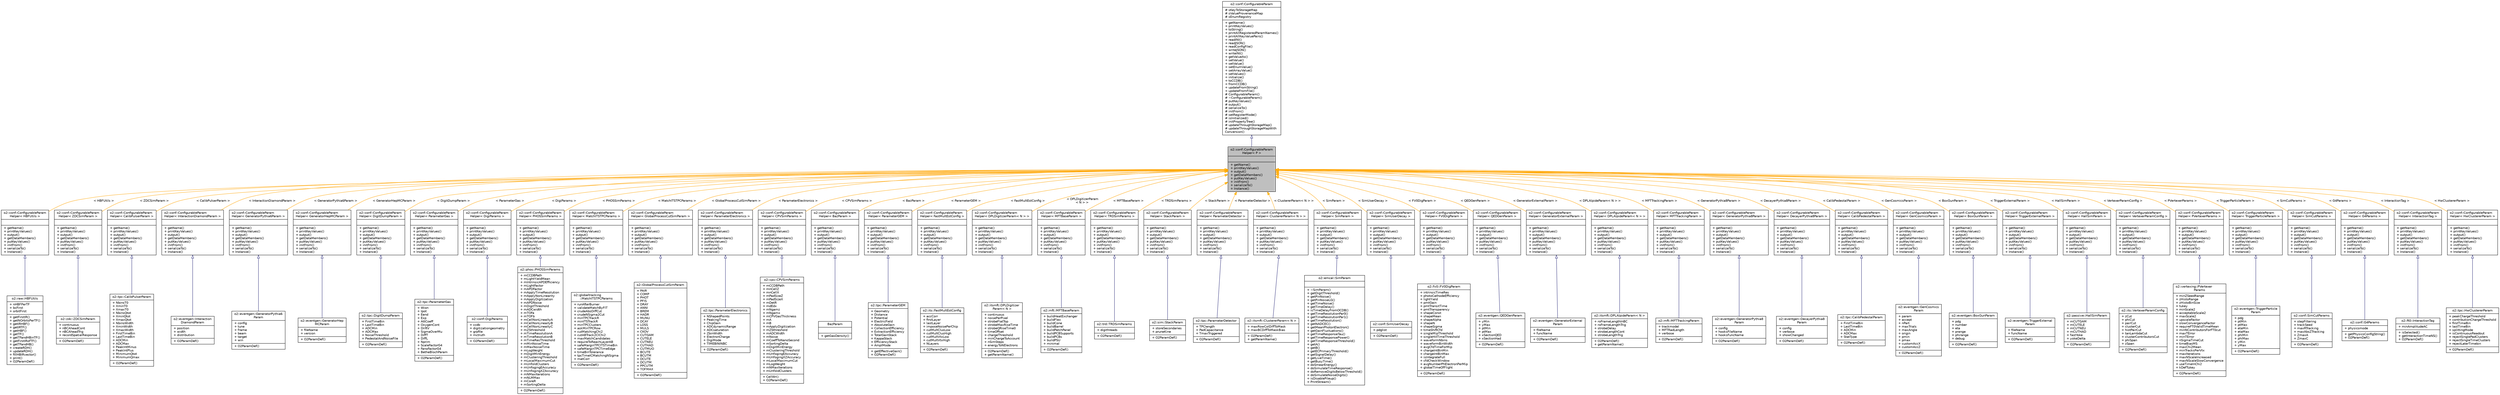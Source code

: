 digraph "o2::conf::ConfigurableParamHelper&lt; P &gt;"
{
 // INTERACTIVE_SVG=YES
  bgcolor="transparent";
  edge [fontname="Helvetica",fontsize="10",labelfontname="Helvetica",labelfontsize="10"];
  node [fontname="Helvetica",fontsize="10",shape=record];
  Node0 [label="{o2::conf::ConfigurableParam\lHelper\< P \>\n||+ getName()\l+ printKeyValues()\l+ output()\l+ getDataMembers()\l+ putKeyValues()\l+ initFrom()\l+ serializeTo()\l+ Instance()\l}",height=0.2,width=0.4,color="black", fillcolor="grey75", style="filled", fontcolor="black"];
  Node1 -> Node0 [dir="back",color="midnightblue",fontsize="10",style="solid",arrowtail="onormal",fontname="Helvetica"];
  Node1 [label="{o2::conf::ConfigurableParam\n|# sKeyToStorageMap\l# sValueProvenanceMap\l# sEnumRegistry\l|+ getName()\l+ printKeyValues()\l+ toString()\l+ printAllRegisteredParamNames()\l+ printAllKeyValuePairs()\l+ readINI()\l+ readJSON()\l+ readConfigFile()\l+ writeJSON()\l+ writeINI()\l+ getValueAs()\l+ setValue()\l+ setValue()\l+ setEnumValue()\l+ setArrayValue()\l+ setValues()\l+ initialize()\l+ toCCDB()\l+ fromCCDB()\l+ updateFromString()\l+ updateFromFile()\l# ConfigurableParam()\l# ~ConfigurableParam()\l# putKeyValues()\l# output()\l# serializeTo()\l# initFrom()\l# setRegisterMode()\l# isInitialized()\l# initPropertyTree()\l# updateThroughStorageMap()\l# updateThroughStorageMapWith\lConversion()\l}",height=0.2,width=0.4,color="black",URL="$d6/d14/classo2_1_1conf_1_1ConfigurableParam.html"];
  Node0 -> Node2 [dir="back",color="orange",fontsize="10",style="solid",label=" \< HBFUtils \>" ,fontname="Helvetica"];
  Node2 [label="{o2::conf::ConfigurableParam\lHelper\< HBFUtils \>\n||+ getName()\l+ printKeyValues()\l+ output()\l+ getDataMembers()\l+ putKeyValues()\l+ initFrom()\l+ serializeTo()\l+ Instance()\l}",height=0.2,width=0.4,color="black",URL="$d7/d50/classo2_1_1conf_1_1ConfigurableParamHelper.html"];
  Node2 -> Node3 [dir="back",color="midnightblue",fontsize="10",style="solid",arrowtail="onormal",fontname="Helvetica"];
  Node3 [label="{o2::raw::HBFUtils\n|+ nHBFPerTF\l+ bcFirst\l+ orbitFirst\l|+ getFirstIR()\l+ getNOrbitsPerTF()\l+ getIRHBF()\l+ getIRTF()\l+ getHBF()\l+ getTF()\l+ getTFandHBinTF()\l+ getFirstIRofTF()\l+ getTFandHB()\l+ createRDH()\l+ updateRDH()\l+ fillHBIRvector()\l+ print()\l+ O2ParamDef()\l}",height=0.2,width=0.4,color="black",URL="$db/df3/structo2_1_1raw_1_1HBFUtils.html"];
  Node0 -> Node4 [dir="back",color="orange",fontsize="10",style="solid",label=" \< ZDCSimParam \>" ,fontname="Helvetica"];
  Node4 [label="{o2::conf::ConfigurableParam\lHelper\< ZDCSimParam \>\n||+ getName()\l+ printKeyValues()\l+ output()\l+ getDataMembers()\l+ putKeyValues()\l+ initFrom()\l+ serializeTo()\l+ Instance()\l}",height=0.2,width=0.4,color="black",URL="$d7/d50/classo2_1_1conf_1_1ConfigurableParamHelper.html"];
  Node4 -> Node5 [dir="back",color="midnightblue",fontsize="10",style="solid",arrowtail="onormal",fontname="Helvetica"];
  Node5 [label="{o2::zdc::ZDCSimParam\n|+ continuous\l+ nBCAheadCont\l+ nBCAheadTrig\l+ recordSpatialResponse\l|+ O2ParamDef()\l}",height=0.2,width=0.4,color="black",URL="$d1/d11/structo2_1_1zdc_1_1ZDCSimParam.html"];
  Node0 -> Node6 [dir="back",color="orange",fontsize="10",style="solid",label=" \< CalibPulserParam \>" ,fontname="Helvetica"];
  Node6 [label="{o2::conf::ConfigurableParam\lHelper\< CalibPulserParam \>\n||+ getName()\l+ printKeyValues()\l+ output()\l+ getDataMembers()\l+ putKeyValues()\l+ initFrom()\l+ serializeTo()\l+ Instance()\l}",height=0.2,width=0.4,color="black",URL="$d7/d50/classo2_1_1conf_1_1ConfigurableParamHelper.html"];
  Node6 -> Node7 [dir="back",color="midnightblue",fontsize="10",style="solid",arrowtail="onormal",fontname="Helvetica"];
  Node7 [label="{o2::tpc::CalibPulserParam\n|+ NbinsT0\l+ XminT0\l+ XmaxT0\l+ NbinsQtot\l+ XminQtot\l+ XmaxQtot\l+ NbinsWidth\l+ XminWidth\l+ XmaxWidth\l+ FirstTimeBin\l+ LastTimeBin\l+ ADCMin\l+ ADCMax\l+ PeakIntMinus\l+ PeakIntPlus\l+ MinimumQtot\l+ MinimumQmax\l|+ O2ParamDef()\l}",height=0.2,width=0.4,color="black",URL="$d6/d3e/structo2_1_1tpc_1_1CalibPulserParam.html"];
  Node0 -> Node8 [dir="back",color="orange",fontsize="10",style="solid",label=" \< InteractionDiamondParam \>" ,fontname="Helvetica"];
  Node8 [label="{o2::conf::ConfigurableParam\lHelper\< InteractionDiamondParam \>\n||+ getName()\l+ printKeyValues()\l+ output()\l+ getDataMembers()\l+ putKeyValues()\l+ initFrom()\l+ serializeTo()\l+ Instance()\l}",height=0.2,width=0.4,color="black",URL="$d7/d50/classo2_1_1conf_1_1ConfigurableParamHelper.html"];
  Node8 -> Node9 [dir="back",color="midnightblue",fontsize="10",style="solid",arrowtail="onormal",fontname="Helvetica"];
  Node9 [label="{o2::eventgen::Interaction\lDiamondParam\n|+ position\l+ width\l+ distribution\l|+ O2ParamDef()\l}",height=0.2,width=0.4,color="black",URL="$d4/dcf/structo2_1_1eventgen_1_1InteractionDiamondParam.html"];
  Node0 -> Node10 [dir="back",color="orange",fontsize="10",style="solid",label=" \< GeneratorPythia6Param \>" ,fontname="Helvetica"];
  Node10 [label="{o2::conf::ConfigurableParam\lHelper\< GeneratorPythia6Param \>\n||+ getName()\l+ printKeyValues()\l+ output()\l+ getDataMembers()\l+ putKeyValues()\l+ initFrom()\l+ serializeTo()\l+ Instance()\l}",height=0.2,width=0.4,color="black",URL="$d7/d50/classo2_1_1conf_1_1ConfigurableParamHelper.html"];
  Node10 -> Node11 [dir="back",color="midnightblue",fontsize="10",style="solid",arrowtail="onormal",fontname="Helvetica"];
  Node11 [label="{o2::eventgen::GeneratorPythia6\lParam\n|+ config\l+ tune\l+ frame\l+ beam\l+ target\l+ win\l|+ O2ParamDef()\l}",height=0.2,width=0.4,color="black",URL="$df/d07/structo2_1_1eventgen_1_1GeneratorPythia6Param.html"];
  Node0 -> Node12 [dir="back",color="orange",fontsize="10",style="solid",label=" \< GeneratorHepMCParam \>" ,fontname="Helvetica"];
  Node12 [label="{o2::conf::ConfigurableParam\lHelper\< GeneratorHepMCParam \>\n||+ getName()\l+ printKeyValues()\l+ output()\l+ getDataMembers()\l+ putKeyValues()\l+ initFrom()\l+ serializeTo()\l+ Instance()\l}",height=0.2,width=0.4,color="black",URL="$d7/d50/classo2_1_1conf_1_1ConfigurableParamHelper.html"];
  Node12 -> Node13 [dir="back",color="midnightblue",fontsize="10",style="solid",arrowtail="onormal",fontname="Helvetica"];
  Node13 [label="{o2::eventgen::GeneratorHep\lMCParam\n|+ fileName\l+ version\l|+ O2ParamDef()\l}",height=0.2,width=0.4,color="black",URL="$dd/d08/structo2_1_1eventgen_1_1GeneratorHepMCParam.html"];
  Node0 -> Node14 [dir="back",color="orange",fontsize="10",style="solid",label=" \< DigitDumpParam \>" ,fontname="Helvetica"];
  Node14 [label="{o2::conf::ConfigurableParam\lHelper\< DigitDumpParam \>\n||+ getName()\l+ printKeyValues()\l+ output()\l+ getDataMembers()\l+ putKeyValues()\l+ initFrom()\l+ serializeTo()\l+ Instance()\l}",height=0.2,width=0.4,color="black",URL="$d7/d50/classo2_1_1conf_1_1ConfigurableParamHelper.html"];
  Node14 -> Node15 [dir="back",color="midnightblue",fontsize="10",style="solid",arrowtail="onormal",fontname="Helvetica"];
  Node15 [label="{o2::tpc::DigitDumpParam\n|+ FirstTimeBin\l+ LastTimeBin\l+ ADCMin\l+ ADCMax\l+ NoiseThreshold\l+ PedestalAndNoiseFile\l|+ O2ParamDef()\l}",height=0.2,width=0.4,color="black",URL="$dc/d52/structo2_1_1tpc_1_1DigitDumpParam.html"];
  Node0 -> Node16 [dir="back",color="orange",fontsize="10",style="solid",label=" \< ParameterGas \>" ,fontname="Helvetica"];
  Node16 [label="{o2::conf::ConfigurableParam\lHelper\< ParameterGas \>\n||+ getName()\l+ printKeyValues()\l+ output()\l+ getDataMembers()\l+ putKeyValues()\l+ initFrom()\l+ serializeTo()\l+ Instance()\l}",height=0.2,width=0.4,color="black",URL="$d7/d50/classo2_1_1conf_1_1ConfigurableParamHelper.html"];
  Node16 -> Node17 [dir="back",color="midnightblue",fontsize="10",style="solid",arrowtail="onormal",fontname="Helvetica"];
  Node17 [label="{o2::tpc::ParameterGas\n|+ Wion\l+ Ipot\l+ Eend\l+ Exp\l+ AttCoeff\l+ OxygenCont\l+ DriftV\l+ SigmaOverMu\l+ DiffT\l+ DiffL\l+ Nprim\l+ ScaleFactorG4\l+ FanoFactorG4\l+ BetheBlochParam\l|+ O2ParamDef()\l}",height=0.2,width=0.4,color="black",URL="$d8/d0f/structo2_1_1tpc_1_1ParameterGas.html"];
  Node0 -> Node18 [dir="back",color="orange",fontsize="10",style="solid",label=" \< DigiParams \>" ,fontname="Helvetica"];
  Node18 [label="{o2::conf::ConfigurableParam\lHelper\< DigiParams \>\n||+ getName()\l+ printKeyValues()\l+ output()\l+ getDataMembers()\l+ putKeyValues()\l+ initFrom()\l+ serializeTo()\l+ Instance()\l}",height=0.2,width=0.4,color="black",URL="$d7/d50/classo2_1_1conf_1_1ConfigurableParamHelper.html"];
  Node18 -> Node19 [dir="back",color="midnightblue",fontsize="10",style="solid",arrowtail="onormal",fontname="Helvetica"];
  Node19 [label="{o2::conf::DigiParams\n|+ ccdb\l+ digitizationgeometry\l+ grpfile\l+ mctruth\l|+ O2ParamDef()\l}",height=0.2,width=0.4,color="black",URL="$db/d97/structo2_1_1conf_1_1DigiParams.html"];
  Node0 -> Node20 [dir="back",color="orange",fontsize="10",style="solid",label=" \< PHOSSimParams \>" ,fontname="Helvetica"];
  Node20 [label="{o2::conf::ConfigurableParam\lHelper\< PHOSSimParams \>\n||+ getName()\l+ printKeyValues()\l+ output()\l+ getDataMembers()\l+ putKeyValues()\l+ initFrom()\l+ serializeTo()\l+ Instance()\l}",height=0.2,width=0.4,color="black",URL="$d7/d50/classo2_1_1conf_1_1ConfigurableParamHelper.html"];
  Node20 -> Node21 [dir="back",color="midnightblue",fontsize="10",style="solid",arrowtail="onormal",fontname="Helvetica"];
  Node21 [label="{o2::phos::PHOSSimParams\n|+ mCCDBPath\l+ mLightYieldMean\l+ mIntrinsicAPDEfficiency\l+ mLightFactor\l+ mAPDFactor\l+ mApplyTimeResolution\l+ mApplyNonLinearity\l+ mApplyDigitization\l+ mAPDNoise\l+ mDigitThreshold\l+ mADCwidth\l+ mTOFa\l+ mTOFb\l+ mCellNonLineaityA\l+ mCellNonLineaityB\l+ mCellNonLineaityC\l+ mZSthreshold\l+ mTimeResolutionA\l+ mTimeResolutionB\l+ mTimeResThreshold\l+ mMinNoiseTime\l+ mMaxNoiseTime\l+ mLogWeight\l+ mDigitMinEnergy\l+ mClusteringThreshold\l+ mLocalMaximumCut\l+ mUnfoldClusters\l+ mUnfogingEAccuracy\l+ mUnfogingXZAccuracy\l+ mNMaxIterations\l+ mNLMMax\l+ mCoreR\l+ mSortingDelta\l|+ O2ParamDef()\l}",height=0.2,width=0.4,color="black",URL="$d1/d8d/structo2_1_1phos_1_1PHOSSimParams.html"];
  Node0 -> Node22 [dir="back",color="orange",fontsize="10",style="solid",label=" \< MatchITSTPCParams \>" ,fontname="Helvetica"];
  Node22 [label="{o2::conf::ConfigurableParam\lHelper\< MatchITSTPCParams \>\n||+ getName()\l+ printKeyValues()\l+ output()\l+ getDataMembers()\l+ putKeyValues()\l+ initFrom()\l+ serializeTo()\l+ Instance()\l}",height=0.2,width=0.4,color="black",URL="$d7/d50/classo2_1_1conf_1_1ConfigurableParamHelper.html"];
  Node22 -> Node23 [dir="back",color="midnightblue",fontsize="10",style="solid",arrowtail="onormal",fontname="Helvetica"];
  Node23 [label="{o2::globaltracking\l::MatchITSTPCParams\n|+ runAfterBurner\l+ validateMatchByFIT\l+ crudeAbsDiffCut\l+ crudeNSigma2Cut\l+ minTPCTrackR\l+ minITSTrackR\l+ minTPCClusters\l+ askMinTPCRow\l+ cutMatchingChi2\l+ cutABTrack2ClChi2\l+ maxMatchCandidates\l+ requireToReachLayerAB\l+ safeMarginTPCITSTimeBin\l+ safeMarginTPCTimeEdge\l+ timeBinTolerance\l+ tpcTimeICMatchingNSigma\l+ matCorr\l|+ O2ParamDef()\l}",height=0.2,width=0.4,color="black",URL="$d5/d2b/structo2_1_1globaltracking_1_1MatchITSTPCParams.html"];
  Node0 -> Node24 [dir="back",color="orange",fontsize="10",style="solid",label=" \< GlobalProcessCutSimParam \>" ,fontname="Helvetica"];
  Node24 [label="{o2::conf::ConfigurableParam\lHelper\< GlobalProcessCutSimParam \>\n||+ getName()\l+ printKeyValues()\l+ output()\l+ getDataMembers()\l+ putKeyValues()\l+ initFrom()\l+ serializeTo()\l+ Instance()\l}",height=0.2,width=0.4,color="black",URL="$d7/d50/classo2_1_1conf_1_1ConfigurableParamHelper.html"];
  Node24 -> Node25 [dir="back",color="midnightblue",fontsize="10",style="solid",arrowtail="onormal",fontname="Helvetica"];
  Node25 [label="{o2::GlobalProcessCutSimParam\n|+ PAIR\l+ COMP\l+ PHOT\l+ PFIS\l+ DRAY\l+ ANNI\l+ BREM\l+ HADR\l+ MUNU\l+ DCAY\l+ LOSS\l+ MULS\l+ CKOV\l+ CUTGAM\l+ CUTELE\l+ CUTNEU\l+ CUTHAD\l+ CUTMUO\l+ BCUTE\l+ BCUTM\l+ DCUTE\l+ DCUTM\l+ PPCUTM\l+ TOFMAX\l|+ O2ParamDef()\l}",height=0.2,width=0.4,color="black",URL="$d6/dff/structo2_1_1GlobalProcessCutSimParam.html"];
  Node0 -> Node26 [dir="back",color="orange",fontsize="10",style="solid",label=" \< ParameterElectronics \>" ,fontname="Helvetica"];
  Node26 [label="{o2::conf::ConfigurableParam\lHelper\< ParameterElectronics \>\n||+ getName()\l+ printKeyValues()\l+ output()\l+ getDataMembers()\l+ putKeyValues()\l+ initFrom()\l+ serializeTo()\l+ Instance()\l}",height=0.2,width=0.4,color="black",URL="$d7/d50/classo2_1_1conf_1_1ConfigurableParamHelper.html"];
  Node26 -> Node27 [dir="back",color="midnightblue",fontsize="10",style="solid",arrowtail="onormal",fontname="Helvetica"];
  Node27 [label="{o2::tpc::ParameterElectronics\n|+ NShapedPoints\l+ PeakingTime\l+ ChipGain\l+ ADCdynamicRange\l+ ADCsaturation\l+ ZbinWidth\l+ ElectronCharge\l+ DigiMode\l+ TIMEBININBC\l|+ O2ParamDef()\l}",height=0.2,width=0.4,color="black",URL="$df/d41/structo2_1_1tpc_1_1ParameterElectronics.html"];
  Node0 -> Node28 [dir="back",color="orange",fontsize="10",style="solid",label=" \< CPVSimParams \>" ,fontname="Helvetica"];
  Node28 [label="{o2::conf::ConfigurableParam\lHelper\< CPVSimParams \>\n||+ getName()\l+ printKeyValues()\l+ output()\l+ getDataMembers()\l+ putKeyValues()\l+ initFrom()\l+ serializeTo()\l+ Instance()\l}",height=0.2,width=0.4,color="black",URL="$d7/d50/classo2_1_1conf_1_1ConfigurableParamHelper.html"];
  Node28 -> Node29 [dir="back",color="midnightblue",fontsize="10",style="solid",arrowtail="onormal",fontname="Helvetica"];
  Node29 [label="{o2::cpv::CPVSimParams\n|+ mCCDBPath\l+ mnCellZ\l+ mnCellX\l+ mPadSizeZ\l+ mPadSizeX\l+ mDetR\l+ mdEdx\l+ mNgamz\l+ mNgamx\l+ mCPVGasThickness\l+ mA\l+ mB\l+ mApplyDigitization\l+ mZSthreshold\l+ mADCWidth\l+ mNoise\l+ mCoeffToNanoSecond\l+ mSortingDelta\l+ mDigitMinEnergy\l+ mClusteringThreshold\l+ mUnfogingEAccuracy\l+ mUnfogingXZAccuracy\l+ mLocalMaximumCut\l+ mLogWeight\l+ mNMaxIterations\l+ mUnfoldClusters\l|+ CellWr()\l+ O2ParamDef()\l}",height=0.2,width=0.4,color="black",URL="$df/ddb/structo2_1_1cpv_1_1CPVSimParams.html"];
  Node0 -> Node30 [dir="back",color="orange",fontsize="10",style="solid",label=" \< BazParam \>" ,fontname="Helvetica"];
  Node30 [label="{o2::conf::ConfigurableParam\lHelper\< BazParam \>\n||+ getName()\l+ printKeyValues()\l+ output()\l+ getDataMembers()\l+ putKeyValues()\l+ initFrom()\l+ serializeTo()\l+ Instance()\l}",height=0.2,width=0.4,color="black",URL="$d7/d50/classo2_1_1conf_1_1ConfigurableParamHelper.html"];
  Node30 -> Node31 [dir="back",color="midnightblue",fontsize="10",style="solid",arrowtail="onormal",fontname="Helvetica"];
  Node31 [label="{BazParam\n||+ getGasDensity()\l}",height=0.2,width=0.4,color="black",URL="$df/d57/classBazParam.html"];
  Node0 -> Node32 [dir="back",color="orange",fontsize="10",style="solid",label=" \< ParameterGEM \>" ,fontname="Helvetica"];
  Node32 [label="{o2::conf::ConfigurableParam\lHelper\< ParameterGEM \>\n||+ getName()\l+ printKeyValues()\l+ output()\l+ getDataMembers()\l+ putKeyValues()\l+ initFrom()\l+ serializeTo()\l+ Instance()\l}",height=0.2,width=0.4,color="black",URL="$d7/d50/classo2_1_1conf_1_1ConfigurableParamHelper.html"];
  Node32 -> Node33 [dir="back",color="midnightblue",fontsize="10",style="solid",arrowtail="onormal",fontname="Helvetica"];
  Node33 [label="{o2::tpc::ParameterGEM\n|+ Geometry\l+ Distance\l+ Potential\l+ ElectricField\l+ AbsoluteGain\l+ CollectionEfficiency\l+ ExtractionEfficiency\l+ TotalGainStack\l+ KappaStack\l+ EfficiencyStack\l+ AmplMode\l|+ getEffectiveGain()\l+ O2ParamDef()\l}",height=0.2,width=0.4,color="black",URL="$d2/d3e/structo2_1_1tpc_1_1ParameterGEM.html"];
  Node0 -> Node34 [dir="back",color="orange",fontsize="10",style="solid",label=" \< FastMultEstConfig \>" ,fontname="Helvetica"];
  Node34 [label="{o2::conf::ConfigurableParam\lHelper\< FastMultEstConfig \>\n||+ getName()\l+ printKeyValues()\l+ output()\l+ getDataMembers()\l+ putKeyValues()\l+ initFrom()\l+ serializeTo()\l+ Instance()\l}",height=0.2,width=0.4,color="black",URL="$d7/d50/classo2_1_1conf_1_1ConfigurableParamHelper.html"];
  Node34 -> Node35 [dir="back",color="midnightblue",fontsize="10",style="solid",arrowtail="onormal",fontname="Helvetica"];
  Node35 [label="{o2::its::FastMultEstConfig\n|+ accCorr\l+ firstLayer\l+ lastLayer\l+ imposeNoisePerChip\l+ cutMultClusLow\l+ cutMultClusHigh\l+ cutMultVtxLow\l+ cutMultVtxHigh\l+ NLayers\l|+ O2ParamDef()\l}",height=0.2,width=0.4,color="black",URL="$df/d2d/structo2_1_1its_1_1FastMultEstConfig.html"];
  Node0 -> Node36 [dir="back",color="orange",fontsize="10",style="solid",label=" \< DPLDigitizerParam\l\< N \> \>" ,fontname="Helvetica"];
  Node36 [label="{o2::conf::ConfigurableParam\lHelper\< DPLDigitizerParam\< N \> \>\n||+ getName()\l+ printKeyValues()\l+ output()\l+ getDataMembers()\l+ putKeyValues()\l+ initFrom()\l+ serializeTo()\l+ Instance()\l}",height=0.2,width=0.4,color="black",URL="$d7/d50/classo2_1_1conf_1_1ConfigurableParamHelper.html"];
  Node36 -> Node37 [dir="back",color="midnightblue",fontsize="10",style="solid",arrowtail="onormal",fontname="Helvetica"];
  Node37 [label="{o2::itsmft::DPLDigitizer\lParam\< N \>\n|+ continuous\l+ noisePerPixel\l+ strobeFlatTop\l+ strobeMaxRiseTime\l+ strobeQRiseTime0\l+ timeOffset\l+ chargeThreshold\l+ minChargeToAccount\l+ nSimSteps\l+ energyToNElectrons\l|+ O2ParamDef()\l+ getParamName()\l}",height=0.2,width=0.4,color="black",URL="$d9/d44/structo2_1_1itsmft_1_1DPLDigitizerParam.html"];
  Node0 -> Node38 [dir="back",color="orange",fontsize="10",style="solid",label=" \< MFTBaseParam \>" ,fontname="Helvetica"];
  Node38 [label="{o2::conf::ConfigurableParam\lHelper\< MFTBaseParam \>\n||+ getName()\l+ printKeyValues()\l+ output()\l+ getDataMembers()\l+ putKeyValues()\l+ initFrom()\l+ serializeTo()\l+ Instance()\l}",height=0.2,width=0.4,color="black",URL="$d7/d50/classo2_1_1conf_1_1ConfigurableParamHelper.html"];
  Node38 -> Node39 [dir="back",color="midnightblue",fontsize="10",style="solid",arrowtail="onormal",fontname="Helvetica"];
  Node39 [label="{o2::mft::MFTBaseParam\n|+ buildHeatExchanger\l+ buildFlex\l+ buildCone\l+ buildBarrel\l+ buildPatchPanel\l+ buildPCBSupports\l+ buildPCBs\l+ buildPSU\l+ minimal\l|+ O2ParamDef()\l}",height=0.2,width=0.4,color="black",URL="$d2/dfc/structo2_1_1mft_1_1MFTBaseParam.html"];
  Node0 -> Node40 [dir="back",color="orange",fontsize="10",style="solid",label=" \< TRDSimParams \>" ,fontname="Helvetica"];
  Node40 [label="{o2::conf::ConfigurableParam\lHelper\< TRDSimParams \>\n||+ getName()\l+ printKeyValues()\l+ output()\l+ getDataMembers()\l+ putKeyValues()\l+ initFrom()\l+ serializeTo()\l+ Instance()\l}",height=0.2,width=0.4,color="black",URL="$d7/d50/classo2_1_1conf_1_1ConfigurableParamHelper.html"];
  Node40 -> Node41 [dir="back",color="midnightblue",fontsize="10",style="solid",arrowtail="onormal",fontname="Helvetica"];
  Node41 [label="{o2::trd::TRDSimParams\n|+ digithreads\l|+ O2ParamDef()\l}",height=0.2,width=0.4,color="black",URL="$d2/d2a/structo2_1_1trd_1_1TRDSimParams.html"];
  Node0 -> Node42 [dir="back",color="orange",fontsize="10",style="solid",label=" \< StackParam \>" ,fontname="Helvetica"];
  Node42 [label="{o2::conf::ConfigurableParam\lHelper\< StackParam \>\n||+ getName()\l+ printKeyValues()\l+ output()\l+ getDataMembers()\l+ putKeyValues()\l+ initFrom()\l+ serializeTo()\l+ Instance()\l}",height=0.2,width=0.4,color="black",URL="$d7/d50/classo2_1_1conf_1_1ConfigurableParamHelper.html"];
  Node42 -> Node43 [dir="back",color="midnightblue",fontsize="10",style="solid",arrowtail="onormal",fontname="Helvetica"];
  Node43 [label="{o2::sim::StackParam\n|+ storeSecondaries\l+ pruneKine\l|+ O2ParamDef()\l}",height=0.2,width=0.4,color="black",URL="$da/d0d/structo2_1_1sim_1_1StackParam.html"];
  Node0 -> Node44 [dir="back",color="orange",fontsize="10",style="solid",label=" \< ParameterDetector \>" ,fontname="Helvetica"];
  Node44 [label="{o2::conf::ConfigurableParam\lHelper\< ParameterDetector \>\n||+ getName()\l+ printKeyValues()\l+ output()\l+ getDataMembers()\l+ putKeyValues()\l+ initFrom()\l+ serializeTo()\l+ Instance()\l}",height=0.2,width=0.4,color="black",URL="$d7/d50/classo2_1_1conf_1_1ConfigurableParamHelper.html"];
  Node44 -> Node45 [dir="back",color="midnightblue",fontsize="10",style="solid",arrowtail="onormal",fontname="Helvetica"];
  Node45 [label="{o2::tpc::ParameterDetector\n|+ TPClength\l+ PadCapacitance\l+ TmaxTriggered\l|+ O2ParamDef()\l}",height=0.2,width=0.4,color="black",URL="$d1/dee/structo2_1_1tpc_1_1ParameterDetector.html"];
  Node0 -> Node46 [dir="back",color="orange",fontsize="10",style="solid",label=" \< ClustererParam\< N \> \>" ,fontname="Helvetica"];
  Node46 [label="{o2::conf::ConfigurableParam\lHelper\< ClustererParam\< N \> \>\n||+ getName()\l+ printKeyValues()\l+ output()\l+ getDataMembers()\l+ putKeyValues()\l+ initFrom()\l+ serializeTo()\l+ Instance()\l}",height=0.2,width=0.4,color="black",URL="$d7/d50/classo2_1_1conf_1_1ConfigurableParamHelper.html"];
  Node46 -> Node47 [dir="back",color="midnightblue",fontsize="10",style="solid",arrowtail="onormal",fontname="Helvetica"];
  Node47 [label="{o2::itsmft::ClustererParam\< N \>\n|+ maxRowColDiffToMask\l+ maxBCDiffToMaskBias\l|+ O2ParamDef()\l+ getParamName()\l}",height=0.2,width=0.4,color="black",URL="$d4/d5a/structo2_1_1itsmft_1_1ClustererParam.html"];
  Node0 -> Node48 [dir="back",color="orange",fontsize="10",style="solid",label=" \< SimParam \>" ,fontname="Helvetica"];
  Node48 [label="{o2::conf::ConfigurableParam\lHelper\< SimParam \>\n||+ getName()\l+ printKeyValues()\l+ output()\l+ getDataMembers()\l+ putKeyValues()\l+ initFrom()\l+ serializeTo()\l+ Instance()\l}",height=0.2,width=0.4,color="black",URL="$d7/d50/classo2_1_1conf_1_1ConfigurableParamHelper.html"];
  Node48 -> Node49 [dir="back",color="midnightblue",fontsize="10",style="solid",arrowtail="onormal",fontname="Helvetica"];
  Node49 [label="{o2::emcal::SimParam\n||+ ~SimParam()\l+ getDigitThreshold()\l+ getPinNoise()\l+ getPinNoiseLG()\l+ getTimeNoise()\l+ getTimeDelay()\l+ isTimeDelayFromOCDB()\l+ getTimeResolutionPar0()\l+ getTimeResolutionPar1()\l+ getTimeResolution()\l+ getNADCEC()\l+ getMeanPhotonElectron()\l+ getGainFluctuations()\l+ getTimeResponseTau()\l+ getTimeResponsePower()\l+ getTimeResponseThreshold()\l+ getA()\l+ getB()\l+ getECPrimaryThreshold()\l+ getSignalDelay()\l+ getLiveTime()\l+ getBusyTime()\l+ doSmearEnergy()\l+ doSimulateTimeResponse()\l+ doRemoveDigitsBelowThreshold()\l+ doSimulateNoiseDigits()\l+ isDisablePileup()\l+ PrintStream()\l}",height=0.2,width=0.4,color="black",URL="$d0/d9a/classo2_1_1emcal_1_1SimParam.html",tooltip="EMCal simulation parameters. "];
  Node0 -> Node50 [dir="back",color="orange",fontsize="10",style="solid",label=" \< SimUserDecay \>" ,fontname="Helvetica"];
  Node50 [label="{o2::conf::ConfigurableParam\lHelper\< SimUserDecay \>\n||+ getName()\l+ printKeyValues()\l+ output()\l+ getDataMembers()\l+ putKeyValues()\l+ initFrom()\l+ serializeTo()\l+ Instance()\l}",height=0.2,width=0.4,color="black",URL="$d7/d50/classo2_1_1conf_1_1ConfigurableParamHelper.html"];
  Node50 -> Node51 [dir="back",color="midnightblue",fontsize="10",style="solid",arrowtail="onormal",fontname="Helvetica"];
  Node51 [label="{o2::conf::SimUserDecay\n|+ pdglist\l|+ O2ParamDef()\l}",height=0.2,width=0.4,color="black",URL="$d6/db4/structo2_1_1conf_1_1SimUserDecay.html"];
  Node0 -> Node52 [dir="back",color="orange",fontsize="10",style="solid",label=" \< FV0DigParam \>" ,fontname="Helvetica"];
  Node52 [label="{o2::conf::ConfigurableParam\lHelper\< FV0DigParam \>\n||+ getName()\l+ printKeyValues()\l+ output()\l+ getDataMembers()\l+ putKeyValues()\l+ initFrom()\l+ serializeTo()\l+ Instance()\l}",height=0.2,width=0.4,color="black",URL="$d7/d50/classo2_1_1conf_1_1ConfigurableParamHelper.html"];
  Node52 -> Node53 [dir="back",color="midnightblue",fontsize="10",style="solid",arrowtail="onormal",fontname="Helvetica"];
  Node53 [label="{o2::fv0::FV0DigParam\n|+ intrinsicTimeRes\l+ photoCathodeEfficiency\l+ lightYield\l+ pmtGain\l+ pmtTransitTime\l+ pmtTransparency\l+ shapeConst\l+ shapeMean\l+ shapeAlpha\l+ shapeN\l+ shapeSigma\l+ timeShiftCfd\l+ singleMipThreshold\l+ singleHitTimeThreshold\l+ waveformNbins\l+ waveformBinWidth\l+ avgCfdTimeForMip\l+ chargeIntBinMin\l+ chargeIntBinMax\l+ isIntegrateFull\l+ cfdCheckWindow\l+ avgNumberPhElectronPerMip\l+ globalTimeOfFlight\l|+ O2ParamDef()\l}",height=0.2,width=0.4,color="black",URL="$d6/d82/structo2_1_1fv0_1_1FV0DigParam.html"];
  Node0 -> Node54 [dir="back",color="orange",fontsize="10",style="solid",label=" \< QEDGenParam \>" ,fontname="Helvetica"];
  Node54 [label="{o2::conf::ConfigurableParam\lHelper\< QEDGenParam \>\n||+ getName()\l+ printKeyValues()\l+ output()\l+ getDataMembers()\l+ putKeyValues()\l+ initFrom()\l+ serializeTo()\l+ Instance()\l}",height=0.2,width=0.4,color="black",URL="$d7/d50/classo2_1_1conf_1_1ConfigurableParamHelper.html"];
  Node54 -> Node55 [dir="back",color="midnightblue",fontsize="10",style="solid",arrowtail="onormal",fontname="Helvetica"];
  Node55 [label="{o2::eventgen::QEDGenParam\n|+ yMin\l+ yMax\l+ ptMin\l+ ptMax\l+ xSectionQED\l+ xSectionHad\l|+ O2ParamDef()\l}",height=0.2,width=0.4,color="black",URL="$dc/d36/structo2_1_1eventgen_1_1QEDGenParam.html"];
  Node0 -> Node56 [dir="back",color="orange",fontsize="10",style="solid",label=" \< GeneratorExternalParam \>" ,fontname="Helvetica"];
  Node56 [label="{o2::conf::ConfigurableParam\lHelper\< GeneratorExternalParam \>\n||+ getName()\l+ printKeyValues()\l+ output()\l+ getDataMembers()\l+ putKeyValues()\l+ initFrom()\l+ serializeTo()\l+ Instance()\l}",height=0.2,width=0.4,color="black",URL="$d7/d50/classo2_1_1conf_1_1ConfigurableParamHelper.html"];
  Node56 -> Node57 [dir="back",color="midnightblue",fontsize="10",style="solid",arrowtail="onormal",fontname="Helvetica"];
  Node57 [label="{o2::eventgen::GeneratorExternal\lParam\n|+ fileName\l+ funcName\l|+ O2ParamDef()\l}",height=0.2,width=0.4,color="black",URL="$d9/d3e/structo2_1_1eventgen_1_1GeneratorExternalParam.html"];
  Node0 -> Node58 [dir="back",color="orange",fontsize="10",style="solid",label=" \< DPLAlpideParam\< N \> \>" ,fontname="Helvetica"];
  Node58 [label="{o2::conf::ConfigurableParam\lHelper\< DPLAlpideParam\< N \> \>\n||+ getName()\l+ printKeyValues()\l+ output()\l+ getDataMembers()\l+ putKeyValues()\l+ initFrom()\l+ serializeTo()\l+ Instance()\l}",height=0.2,width=0.4,color="black",URL="$d7/d50/classo2_1_1conf_1_1ConfigurableParamHelper.html"];
  Node58 -> Node59 [dir="back",color="midnightblue",fontsize="10",style="solid",arrowtail="onormal",fontname="Helvetica"];
  Node59 [label="{o2::itsmft::DPLAlpideParam\< N \>\n|+ roFrameLengthInBC\l+ roFrameLengthTrig\l+ strobeDelay\l+ strobeLengthCont\l+ strobeLengthTrig\l|+ O2ParamDef()\l+ getParamName()\l}",height=0.2,width=0.4,color="black",URL="$d0/de2/structo2_1_1itsmft_1_1DPLAlpideParam.html"];
  Node0 -> Node60 [dir="back",color="orange",fontsize="10",style="solid",label=" \< MFTTrackingParam \>" ,fontname="Helvetica"];
  Node60 [label="{o2::conf::ConfigurableParam\lHelper\< MFTTrackingParam \>\n||+ getName()\l+ printKeyValues()\l+ output()\l+ getDataMembers()\l+ putKeyValues()\l+ initFrom()\l+ serializeTo()\l+ Instance()\l}",height=0.2,width=0.4,color="black",URL="$d7/d50/classo2_1_1conf_1_1ConfigurableParamHelper.html"];
  Node60 -> Node61 [dir="back",color="midnightblue",fontsize="10",style="solid",arrowtail="onormal",fontname="Helvetica"];
  Node61 [label="{o2::mft::MFTTrackingParam\n|+ trackmodel\l+ MFTRadLength\l+ verbose\l|+ O2ParamDef()\l}",height=0.2,width=0.4,color="black",URL="$df/d74/structo2_1_1mft_1_1MFTTrackingParam.html"];
  Node0 -> Node62 [dir="back",color="orange",fontsize="10",style="solid",label=" \< GeneratorPythia8Param \>" ,fontname="Helvetica"];
  Node62 [label="{o2::conf::ConfigurableParam\lHelper\< GeneratorPythia8Param \>\n||+ getName()\l+ printKeyValues()\l+ output()\l+ getDataMembers()\l+ putKeyValues()\l+ initFrom()\l+ serializeTo()\l+ Instance()\l}",height=0.2,width=0.4,color="black",URL="$d7/d50/classo2_1_1conf_1_1ConfigurableParamHelper.html"];
  Node62 -> Node63 [dir="back",color="midnightblue",fontsize="10",style="solid",arrowtail="onormal",fontname="Helvetica"];
  Node63 [label="{o2::eventgen::GeneratorPythia8\lParam\n|+ config\l+ hooksFileName\l+ hooksFuncName\l|+ O2ParamDef()\l}",height=0.2,width=0.4,color="black",URL="$d4/d29/structo2_1_1eventgen_1_1GeneratorPythia8Param.html"];
  Node0 -> Node64 [dir="back",color="orange",fontsize="10",style="solid",label=" \< DecayerPythia8Param \>" ,fontname="Helvetica"];
  Node64 [label="{o2::conf::ConfigurableParam\lHelper\< DecayerPythia8Param \>\n||+ getName()\l+ printKeyValues()\l+ output()\l+ getDataMembers()\l+ putKeyValues()\l+ initFrom()\l+ serializeTo()\l+ Instance()\l}",height=0.2,width=0.4,color="black",URL="$d7/d50/classo2_1_1conf_1_1ConfigurableParamHelper.html"];
  Node64 -> Node65 [dir="back",color="midnightblue",fontsize="10",style="solid",arrowtail="onormal",fontname="Helvetica"];
  Node65 [label="{o2::eventgen::DecayerPythia8\lParam\n|+ config\l+ verbose\l+ showChanged\l|+ O2ParamDef()\l}",height=0.2,width=0.4,color="black",URL="$de/d4c/structo2_1_1eventgen_1_1DecayerPythia8Param.html"];
  Node0 -> Node66 [dir="back",color="orange",fontsize="10",style="solid",label=" \< CalibPedestalParam \>" ,fontname="Helvetica"];
  Node66 [label="{o2::conf::ConfigurableParam\lHelper\< CalibPedestalParam \>\n||+ getName()\l+ printKeyValues()\l+ output()\l+ getDataMembers()\l+ putKeyValues()\l+ initFrom()\l+ serializeTo()\l+ Instance()\l}",height=0.2,width=0.4,color="black",URL="$d7/d50/classo2_1_1conf_1_1ConfigurableParamHelper.html"];
  Node66 -> Node67 [dir="back",color="midnightblue",fontsize="10",style="solid",arrowtail="onormal",fontname="Helvetica"];
  Node67 [label="{o2::tpc::CalibPedestalParam\n|+ FirstTimeBin\l+ LastTimeBin\l+ ADCMin\l+ ADCMax\l+ StatType\l|+ O2ParamDef()\l}",height=0.2,width=0.4,color="black",URL="$dc/da3/structo2_1_1tpc_1_1CalibPedestalParam.html"];
  Node0 -> Node68 [dir="back",color="orange",fontsize="10",style="solid",label=" \< GenCosmicsParam \>" ,fontname="Helvetica"];
  Node68 [label="{o2::conf::ConfigurableParam\lHelper\< GenCosmicsParam \>\n||+ getName()\l+ printKeyValues()\l+ output()\l+ getDataMembers()\l+ putKeyValues()\l+ initFrom()\l+ serializeTo()\l+ Instance()\l}",height=0.2,width=0.4,color="black",URL="$d7/d50/classo2_1_1conf_1_1ConfigurableParamHelper.html"];
  Node68 -> Node69 [dir="back",color="midnightblue",fontsize="10",style="solid",arrowtail="onormal",fontname="Helvetica"];
  Node69 [label="{o2::eventgen::GenCosmics\lParam\n|+ param\l+ accept\l+ nPart\l+ maxTrials\l+ maxAngle\l+ origin\l+ pmin\l+ pmax\l+ customAccX\l+ customAccZ\l|+ O2ParamDef()\l}",height=0.2,width=0.4,color="black",URL="$da/de2/structo2_1_1eventgen_1_1GenCosmicsParam.html"];
  Node0 -> Node70 [dir="back",color="orange",fontsize="10",style="solid",label=" \< BoxGunParam \>" ,fontname="Helvetica"];
  Node70 [label="{o2::conf::ConfigurableParam\lHelper\< BoxGunParam \>\n||+ getName()\l+ printKeyValues()\l+ output()\l+ getDataMembers()\l+ putKeyValues()\l+ initFrom()\l+ serializeTo()\l+ Instance()\l}",height=0.2,width=0.4,color="black",URL="$d7/d50/classo2_1_1conf_1_1ConfigurableParamHelper.html"];
  Node70 -> Node71 [dir="back",color="midnightblue",fontsize="10",style="solid",arrowtail="onormal",fontname="Helvetica"];
  Node71 [label="{o2::eventgen::BoxGunParam\n|+ pdg\l+ number\l+ eta\l+ prange\l+ phirange\l+ debug\l|+ O2ParamDef()\l}",height=0.2,width=0.4,color="black",URL="$d4/dae/structo2_1_1eventgen_1_1BoxGunParam.html"];
  Node0 -> Node72 [dir="back",color="orange",fontsize="10",style="solid",label=" \< TriggerExternalParam \>" ,fontname="Helvetica"];
  Node72 [label="{o2::conf::ConfigurableParam\lHelper\< TriggerExternalParam \>\n||+ getName()\l+ printKeyValues()\l+ output()\l+ getDataMembers()\l+ putKeyValues()\l+ initFrom()\l+ serializeTo()\l+ Instance()\l}",height=0.2,width=0.4,color="black",URL="$d7/d50/classo2_1_1conf_1_1ConfigurableParamHelper.html"];
  Node72 -> Node73 [dir="back",color="midnightblue",fontsize="10",style="solid",arrowtail="onormal",fontname="Helvetica"];
  Node73 [label="{o2::eventgen::TriggerExternal\lParam\n|+ fileName\l+ funcName\l|+ O2ParamDef()\l}",height=0.2,width=0.4,color="black",URL="$d5/d32/structo2_1_1eventgen_1_1TriggerExternalParam.html"];
  Node0 -> Node74 [dir="back",color="orange",fontsize="10",style="solid",label=" \< HallSimParam \>" ,fontname="Helvetica"];
  Node74 [label="{o2::conf::ConfigurableParam\lHelper\< HallSimParam \>\n||+ getName()\l+ printKeyValues()\l+ output()\l+ getDataMembers()\l+ putKeyValues()\l+ initFrom()\l+ serializeTo()\l+ Instance()\l}",height=0.2,width=0.4,color="black",URL="$d7/d50/classo2_1_1conf_1_1ConfigurableParamHelper.html"];
  Node74 -> Node75 [dir="back",color="midnightblue",fontsize="10",style="solid",arrowtail="onormal",fontname="Helvetica"];
  Node75 [label="{o2::passive::HallSimParam\n|+ mCUTGAM\l+ mCUTELE\l+ mCUTNEU\l+ mCUTHAD\l+ fastYoke\l+ yokeDelta\l|+ O2ParamDef()\l}",height=0.2,width=0.4,color="black",URL="$da/d14/structo2_1_1passive_1_1HallSimParam.html"];
  Node0 -> Node76 [dir="back",color="orange",fontsize="10",style="solid",label=" \< VertexerParamConfig \>" ,fontname="Helvetica"];
  Node76 [label="{o2::conf::ConfigurableParam\lHelper\< VertexerParamConfig \>\n||+ getName()\l+ printKeyValues()\l+ output()\l+ getDataMembers()\l+ putKeyValues()\l+ initFrom()\l+ serializeTo()\l+ Instance()\l}",height=0.2,width=0.4,color="black",URL="$d7/d50/classo2_1_1conf_1_1ConfigurableParamHelper.html"];
  Node76 -> Node77 [dir="back",color="midnightblue",fontsize="10",style="solid",arrowtail="onormal",fontname="Helvetica"];
  Node77 [label="{o2::its::VertexerParamConfig\n|+ zCut\l+ phiCut\l+ pairCut\l+ clusterCut\l+ histPairCut\l+ tanLambdaCut\l+ clusterContributorsCut\l+ phiSpan\l+ zSpan\l|+ O2ParamDef()\l}",height=0.2,width=0.4,color="black",URL="$d0/de8/structo2_1_1its_1_1VertexerParamConfig.html"];
  Node0 -> Node78 [dir="back",color="orange",fontsize="10",style="solid",label=" \< PVertexerParams \>" ,fontname="Helvetica"];
  Node78 [label="{o2::conf::ConfigurableParam\lHelper\< PVertexerParams \>\n||+ getName()\l+ printKeyValues()\l+ output()\l+ getDataMembers()\l+ putKeyValues()\l+ initFrom()\l+ serializeTo()\l+ Instance()\l}",height=0.2,width=0.4,color="black",URL="$d7/d50/classo2_1_1conf_1_1ConfigurableParamHelper.html"];
  Node78 -> Node79 [dir="back",color="midnightblue",fontsize="10",style="solid",arrowtail="onormal",fontname="Helvetica"];
  Node79 [label="{o2::vertexing::PVertexer\lParams\n|+ minZSeedRange\l+ zHistoRange\l+ zHistoBinSize\l+ tukey\l+ minScale2\l+ acceptableScale2\l+ maxScale2\l+ upscaleFactor\l+ slowConvergenceFactor\l+ requireFT0ValidTimeMean\l+ minNContributorsForFT0cut\l+ maxTError\l+ minTError\l+ nSigmaTimeCut\l+ timeBiasMS\l+ maxChi2Mean\l+ minTracksPerVtx\l+ maxIterations\l+ maxNScaleIncreased\l+ maxNScaleSlowConvergence\l+ useTimeInChi2\l+ kDefTukey\l|+ O2ParamDef()\l}",height=0.2,width=0.4,color="black",URL="$d4/dee/structo2_1_1vertexing_1_1PVertexerParams.html"];
  Node0 -> Node80 [dir="back",color="orange",fontsize="10",style="solid",label=" \< TriggerParticleParam \>" ,fontname="Helvetica"];
  Node80 [label="{o2::conf::ConfigurableParam\lHelper\< TriggerParticleParam \>\n||+ getName()\l+ printKeyValues()\l+ output()\l+ getDataMembers()\l+ putKeyValues()\l+ initFrom()\l+ serializeTo()\l+ Instance()\l}",height=0.2,width=0.4,color="black",URL="$d7/d50/classo2_1_1conf_1_1ConfigurableParamHelper.html"];
  Node80 -> Node81 [dir="back",color="midnightblue",fontsize="10",style="solid",arrowtail="onormal",fontname="Helvetica"];
  Node81 [label="{o2::eventgen::TriggerParticle\lParam\n|+ pdg\l+ ptMin\l+ ptMax\l+ etaMin\l+ etaMax\l+ phiMin\l+ phiMax\l+ yMin\l+ yMax\l|+ O2ParamDef()\l}",height=0.2,width=0.4,color="black",URL="$de/d64/structo2_1_1eventgen_1_1TriggerParticleParam.html"];
  Node0 -> Node82 [dir="back",color="orange",fontsize="10",style="solid",label=" \< SimCutParams \>" ,fontname="Helvetica"];
  Node82 [label="{o2::conf::ConfigurableParam\lHelper\< SimCutParams \>\n||+ getName()\l+ printKeyValues()\l+ output()\l+ getDataMembers()\l+ putKeyValues()\l+ initFrom()\l+ serializeTo()\l+ Instance()\l}",height=0.2,width=0.4,color="black",URL="$d7/d50/classo2_1_1conf_1_1ConfigurableParamHelper.html"];
  Node82 -> Node83 [dir="back",color="midnightblue",fontsize="10",style="solid",arrowtail="onormal",fontname="Helvetica"];
  Node83 [label="{o2::conf::SimCutParams\n|+ stepFiltering\l+ trackSeed\l+ maxRTracking\l+ maxAbsZTracking\l+ ZmaxA\l+ ZmaxC\l|+ O2ParamDef()\l}",height=0.2,width=0.4,color="black",URL="$d7/d2f/structo2_1_1conf_1_1SimCutParams.html"];
  Node0 -> Node84 [dir="back",color="orange",fontsize="10",style="solid",label=" \< G4Params \>" ,fontname="Helvetica"];
  Node84 [label="{o2::conf::ConfigurableParam\lHelper\< G4Params \>\n||+ getName()\l+ printKeyValues()\l+ output()\l+ getDataMembers()\l+ putKeyValues()\l+ initFrom()\l+ serializeTo()\l+ Instance()\l}",height=0.2,width=0.4,color="black",URL="$d7/d50/classo2_1_1conf_1_1ConfigurableParamHelper.html"];
  Node84 -> Node85 [dir="back",color="midnightblue",fontsize="10",style="solid",arrowtail="onormal",fontname="Helvetica"];
  Node85 [label="{o2::conf::G4Params\n|+ physicsmode\l|+ getPhysicsConfigString()\l+ O2ParamDef()\l}",height=0.2,width=0.4,color="black",URL="$dc/da3/structo2_1_1conf_1_1G4Params.html"];
  Node0 -> Node86 [dir="back",color="orange",fontsize="10",style="solid",label=" \< InteractionTag \>" ,fontname="Helvetica"];
  Node86 [label="{o2::conf::ConfigurableParam\lHelper\< InteractionTag \>\n||+ getName()\l+ printKeyValues()\l+ output()\l+ getDataMembers()\l+ putKeyValues()\l+ initFrom()\l+ serializeTo()\l+ Instance()\l}",height=0.2,width=0.4,color="black",URL="$d7/d50/classo2_1_1conf_1_1ConfigurableParamHelper.html"];
  Node86 -> Node87 [dir="back",color="midnightblue",fontsize="10",style="solid",arrowtail="onormal",fontname="Helvetica"];
  Node87 [label="{o2::ft0::InteractionTag\n|+ minAmplitudeAC\l|+ isSelected()\l+ getInteractionTimeNS()\l+ O2ParamDef()\l}",height=0.2,width=0.4,color="black",URL="$d9/da5/structo2_1_1ft0_1_1InteractionTag.html"];
  Node0 -> Node88 [dir="back",color="orange",fontsize="10",style="solid",label=" \< HwClustererParam \>" ,fontname="Helvetica"];
  Node88 [label="{o2::conf::ConfigurableParam\lHelper\< HwClustererParam \>\n||+ getName()\l+ printKeyValues()\l+ output()\l+ getDataMembers()\l+ putKeyValues()\l+ initFrom()\l+ serializeTo()\l+ Instance()\l}",height=0.2,width=0.4,color="black",URL="$d7/d50/classo2_1_1conf_1_1ConfigurableParamHelper.html"];
  Node88 -> Node89 [dir="back",color="midnightblue",fontsize="10",style="solid",arrowtail="onormal",fontname="Helvetica"];
  Node89 [label="{o2::tpc::HwClustererParam\n|+ peakChargeThreshold\l+ contributionChargeThreshold\l+ firstTimeBin\l+ lastTimeBin\l+ splittingMode\l+ isContinuousReadout\l+ rejectSinglePadClusters\l+ rejectSingleTimeClusters\l+ rejectLaterTimebin\l|+ O2ParamDef()\l}",height=0.2,width=0.4,color="black",URL="$d3/dbf/structo2_1_1tpc_1_1HwClustererParam.html"];
}
